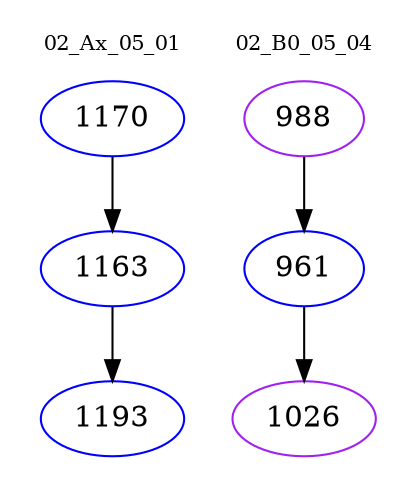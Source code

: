 digraph{
subgraph cluster_0 {
color = white
label = "02_Ax_05_01";
fontsize=10;
T0_1170 [label="1170", color="blue"]
T0_1170 -> T0_1163 [color="black"]
T0_1163 [label="1163", color="blue"]
T0_1163 -> T0_1193 [color="black"]
T0_1193 [label="1193", color="blue"]
}
subgraph cluster_1 {
color = white
label = "02_B0_05_04";
fontsize=10;
T1_988 [label="988", color="purple"]
T1_988 -> T1_961 [color="black"]
T1_961 [label="961", color="blue"]
T1_961 -> T1_1026 [color="black"]
T1_1026 [label="1026", color="purple"]
}
}

